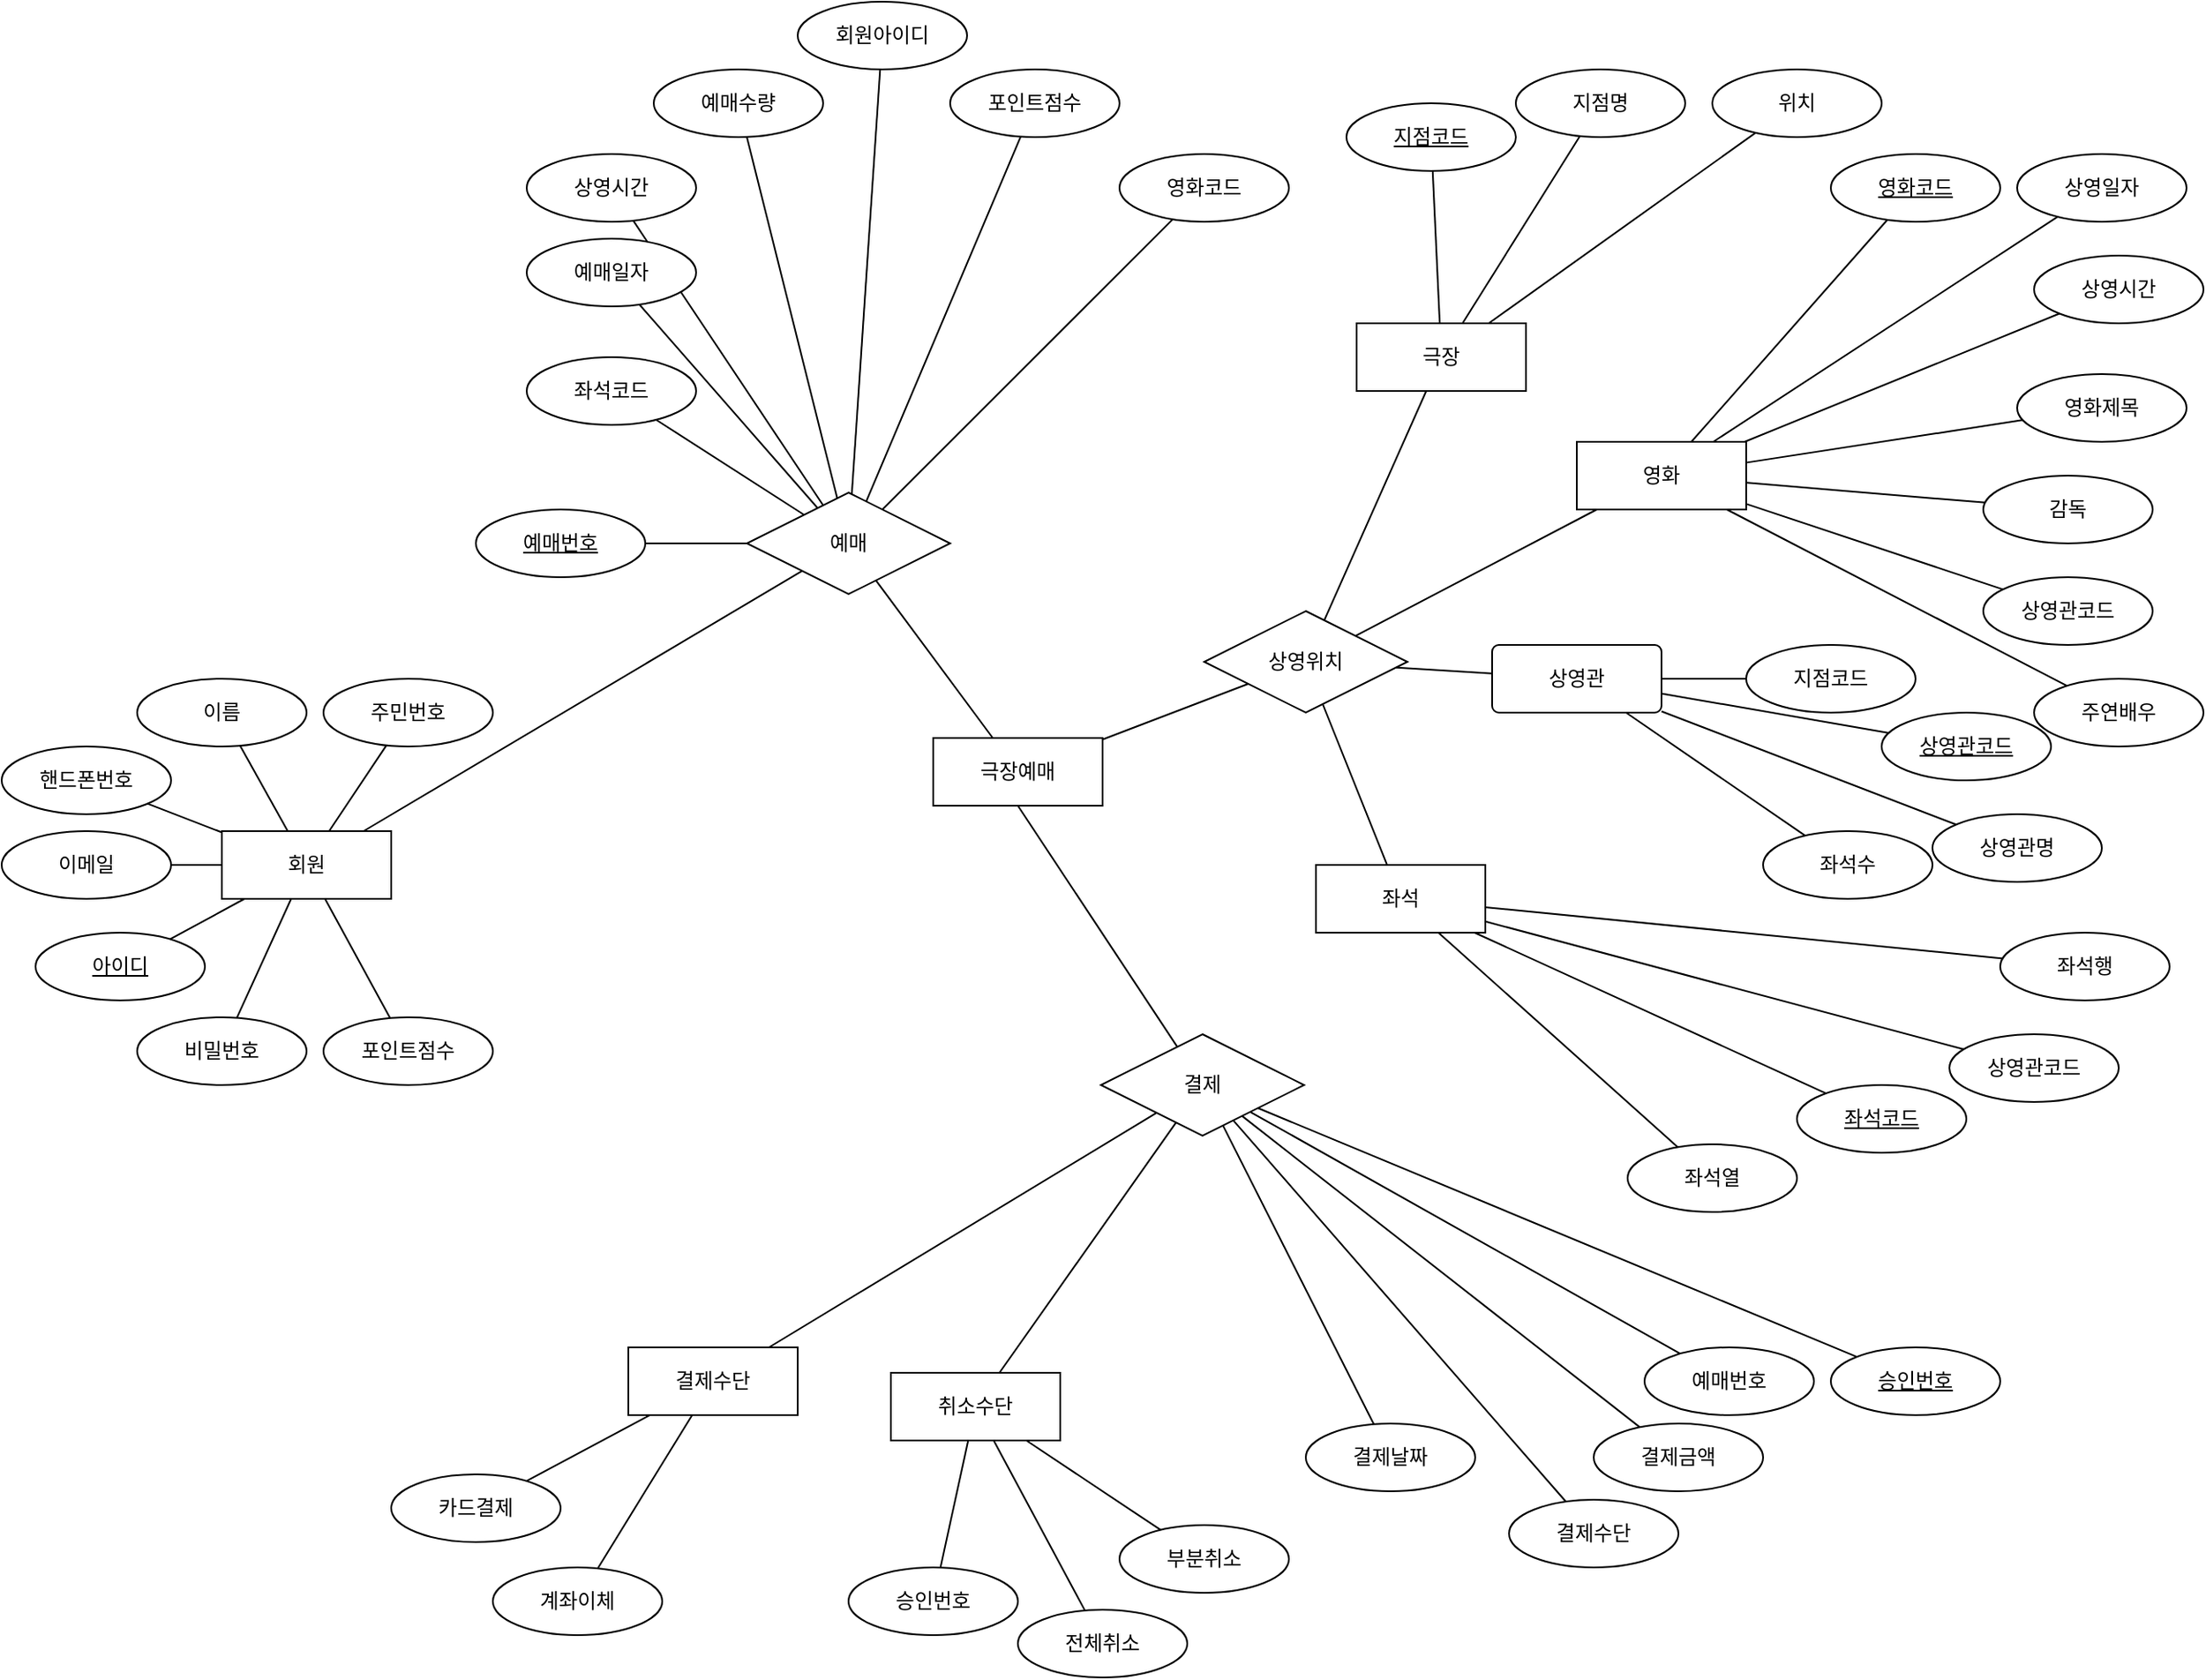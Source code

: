 <mxfile version="21.7.4" type="device">
  <diagram name="페이지-1" id="2Ih_Z7M9eUnN4BTBqBvK">
    <mxGraphModel dx="2261" dy="1927" grid="1" gridSize="10" guides="1" tooltips="1" connect="1" arrows="1" fold="1" page="1" pageScale="1" pageWidth="827" pageHeight="1169" math="0" shadow="0">
      <root>
        <mxCell id="0" />
        <mxCell id="1" parent="0" />
        <mxCell id="J7AYtszNBeOe6hh88cjz-17" value="극장" style="whiteSpace=wrap;html=1;align=center;" vertex="1" parent="1">
          <mxGeometry x="320" y="100" width="100" height="40" as="geometry" />
        </mxCell>
        <mxCell id="J7AYtszNBeOe6hh88cjz-18" value="&lt;u&gt;지점코드&lt;/u&gt;" style="ellipse;whiteSpace=wrap;html=1;align=center;" vertex="1" parent="1">
          <mxGeometry x="314" y="-30" width="100" height="40" as="geometry" />
        </mxCell>
        <mxCell id="J7AYtszNBeOe6hh88cjz-19" value="지점명" style="ellipse;whiteSpace=wrap;html=1;align=center;" vertex="1" parent="1">
          <mxGeometry x="414" y="-50" width="100" height="40" as="geometry" />
        </mxCell>
        <mxCell id="J7AYtszNBeOe6hh88cjz-20" value="위치" style="ellipse;whiteSpace=wrap;html=1;align=center;" vertex="1" parent="1">
          <mxGeometry x="530" y="-50" width="100" height="40" as="geometry" />
        </mxCell>
        <mxCell id="J7AYtszNBeOe6hh88cjz-21" value="" style="endArrow=none;html=1;rounded=0;" edge="1" parent="1" source="J7AYtszNBeOe6hh88cjz-18" target="J7AYtszNBeOe6hh88cjz-17">
          <mxGeometry relative="1" as="geometry">
            <mxPoint x="320" y="290" as="sourcePoint" />
            <mxPoint x="430" y="130" as="targetPoint" />
          </mxGeometry>
        </mxCell>
        <mxCell id="J7AYtszNBeOe6hh88cjz-22" value="" style="endArrow=none;html=1;rounded=0;" edge="1" parent="1" source="J7AYtszNBeOe6hh88cjz-17" target="J7AYtszNBeOe6hh88cjz-19">
          <mxGeometry relative="1" as="geometry">
            <mxPoint x="320" y="290" as="sourcePoint" />
            <mxPoint x="480" y="290" as="targetPoint" />
          </mxGeometry>
        </mxCell>
        <mxCell id="J7AYtszNBeOe6hh88cjz-23" value="" style="endArrow=none;html=1;rounded=0;" edge="1" parent="1" source="J7AYtszNBeOe6hh88cjz-20" target="J7AYtszNBeOe6hh88cjz-17">
          <mxGeometry relative="1" as="geometry">
            <mxPoint x="320" y="290" as="sourcePoint" />
            <mxPoint x="480" y="290" as="targetPoint" />
          </mxGeometry>
        </mxCell>
        <mxCell id="J7AYtszNBeOe6hh88cjz-25" value="&lt;u&gt;영화코드&lt;/u&gt;" style="ellipse;whiteSpace=wrap;html=1;align=center;" vertex="1" parent="1">
          <mxGeometry x="600" width="100" height="40" as="geometry" />
        </mxCell>
        <mxCell id="J7AYtszNBeOe6hh88cjz-26" value="상영일자" style="ellipse;whiteSpace=wrap;html=1;align=center;" vertex="1" parent="1">
          <mxGeometry x="710" width="100" height="40" as="geometry" />
        </mxCell>
        <mxCell id="J7AYtszNBeOe6hh88cjz-27" value="상영관코드" style="ellipse;whiteSpace=wrap;html=1;align=center;" vertex="1" parent="1">
          <mxGeometry x="690" y="250" width="100" height="40" as="geometry" />
        </mxCell>
        <mxCell id="J7AYtszNBeOe6hh88cjz-28" value="감독" style="ellipse;whiteSpace=wrap;html=1;align=center;" vertex="1" parent="1">
          <mxGeometry x="690" y="190" width="100" height="40" as="geometry" />
        </mxCell>
        <mxCell id="J7AYtszNBeOe6hh88cjz-29" value="영화제목" style="ellipse;whiteSpace=wrap;html=1;align=center;" vertex="1" parent="1">
          <mxGeometry x="710" y="130" width="100" height="40" as="geometry" />
        </mxCell>
        <mxCell id="J7AYtszNBeOe6hh88cjz-30" value="상영시간" style="ellipse;whiteSpace=wrap;html=1;align=center;" vertex="1" parent="1">
          <mxGeometry x="720" y="60" width="100" height="40" as="geometry" />
        </mxCell>
        <mxCell id="J7AYtszNBeOe6hh88cjz-31" value="주연배우" style="ellipse;whiteSpace=wrap;html=1;align=center;" vertex="1" parent="1">
          <mxGeometry x="720" y="310" width="100" height="40" as="geometry" />
        </mxCell>
        <mxCell id="J7AYtszNBeOe6hh88cjz-32" value="" style="endArrow=none;html=1;rounded=0;" edge="1" parent="1" source="J7AYtszNBeOe6hh88cjz-24" target="J7AYtszNBeOe6hh88cjz-25">
          <mxGeometry relative="1" as="geometry">
            <mxPoint x="570" y="290" as="sourcePoint" />
            <mxPoint x="730" y="290" as="targetPoint" />
          </mxGeometry>
        </mxCell>
        <mxCell id="J7AYtszNBeOe6hh88cjz-33" value="" style="endArrow=none;html=1;rounded=0;" edge="1" parent="1" source="J7AYtszNBeOe6hh88cjz-24" target="J7AYtszNBeOe6hh88cjz-26">
          <mxGeometry relative="1" as="geometry">
            <mxPoint x="580" y="300" as="sourcePoint" />
            <mxPoint x="740" y="300" as="targetPoint" />
          </mxGeometry>
        </mxCell>
        <mxCell id="J7AYtszNBeOe6hh88cjz-34" value="" style="endArrow=none;html=1;rounded=0;" edge="1" parent="1" source="J7AYtszNBeOe6hh88cjz-24" target="J7AYtszNBeOe6hh88cjz-30">
          <mxGeometry relative="1" as="geometry">
            <mxPoint x="590" y="310" as="sourcePoint" />
            <mxPoint x="750" y="310" as="targetPoint" />
          </mxGeometry>
        </mxCell>
        <mxCell id="J7AYtszNBeOe6hh88cjz-35" value="" style="endArrow=none;html=1;rounded=0;" edge="1" parent="1" source="J7AYtszNBeOe6hh88cjz-24" target="J7AYtszNBeOe6hh88cjz-29">
          <mxGeometry relative="1" as="geometry">
            <mxPoint x="600" y="320" as="sourcePoint" />
            <mxPoint x="760" y="320" as="targetPoint" />
          </mxGeometry>
        </mxCell>
        <mxCell id="J7AYtszNBeOe6hh88cjz-36" value="" style="endArrow=none;html=1;rounded=0;" edge="1" parent="1" source="J7AYtszNBeOe6hh88cjz-24" target="J7AYtszNBeOe6hh88cjz-28">
          <mxGeometry relative="1" as="geometry">
            <mxPoint x="610" y="330" as="sourcePoint" />
            <mxPoint x="770" y="330" as="targetPoint" />
          </mxGeometry>
        </mxCell>
        <mxCell id="J7AYtszNBeOe6hh88cjz-37" value="" style="endArrow=none;html=1;rounded=0;" edge="1" parent="1" source="J7AYtszNBeOe6hh88cjz-24" target="J7AYtszNBeOe6hh88cjz-31">
          <mxGeometry relative="1" as="geometry">
            <mxPoint x="620" y="340" as="sourcePoint" />
            <mxPoint x="780" y="340" as="targetPoint" />
          </mxGeometry>
        </mxCell>
        <mxCell id="J7AYtszNBeOe6hh88cjz-38" value="" style="endArrow=none;html=1;rounded=0;" edge="1" parent="1" source="J7AYtszNBeOe6hh88cjz-24" target="J7AYtszNBeOe6hh88cjz-27">
          <mxGeometry relative="1" as="geometry">
            <mxPoint x="630" y="350" as="sourcePoint" />
            <mxPoint x="790" y="350" as="targetPoint" />
          </mxGeometry>
        </mxCell>
        <mxCell id="J7AYtszNBeOe6hh88cjz-39" value="" style="group" vertex="1" connectable="0" parent="1">
          <mxGeometry x="-480" y="310" width="290" height="240" as="geometry" />
        </mxCell>
        <mxCell id="J7AYtszNBeOe6hh88cjz-1" value="회원" style="whiteSpace=wrap;html=1;align=center;" vertex="1" parent="J7AYtszNBeOe6hh88cjz-39">
          <mxGeometry x="130" y="90" width="100" height="40" as="geometry" />
        </mxCell>
        <mxCell id="J7AYtszNBeOe6hh88cjz-2" value="이름" style="ellipse;whiteSpace=wrap;html=1;align=center;" vertex="1" parent="J7AYtszNBeOe6hh88cjz-39">
          <mxGeometry x="80" width="100" height="40" as="geometry" />
        </mxCell>
        <mxCell id="J7AYtszNBeOe6hh88cjz-3" value="핸드폰번호" style="ellipse;whiteSpace=wrap;html=1;align=center;" vertex="1" parent="J7AYtszNBeOe6hh88cjz-39">
          <mxGeometry y="40" width="100" height="40" as="geometry" />
        </mxCell>
        <mxCell id="J7AYtszNBeOe6hh88cjz-4" value="주민번호" style="ellipse;whiteSpace=wrap;html=1;align=center;" vertex="1" parent="J7AYtszNBeOe6hh88cjz-39">
          <mxGeometry x="190" width="100" height="40" as="geometry" />
        </mxCell>
        <mxCell id="J7AYtszNBeOe6hh88cjz-5" value="이메일" style="ellipse;whiteSpace=wrap;html=1;align=center;" vertex="1" parent="J7AYtszNBeOe6hh88cjz-39">
          <mxGeometry y="90" width="100" height="40" as="geometry" />
        </mxCell>
        <mxCell id="J7AYtszNBeOe6hh88cjz-6" value="&lt;u&gt;아이디&lt;/u&gt;" style="ellipse;whiteSpace=wrap;html=1;align=center;" vertex="1" parent="J7AYtszNBeOe6hh88cjz-39">
          <mxGeometry x="20" y="150" width="100" height="40" as="geometry" />
        </mxCell>
        <mxCell id="J7AYtszNBeOe6hh88cjz-7" value="비밀번호" style="ellipse;whiteSpace=wrap;html=1;align=center;" vertex="1" parent="J7AYtszNBeOe6hh88cjz-39">
          <mxGeometry x="80" y="200" width="100" height="40" as="geometry" />
        </mxCell>
        <mxCell id="J7AYtszNBeOe6hh88cjz-8" value="포인트점수" style="ellipse;whiteSpace=wrap;html=1;align=center;" vertex="1" parent="J7AYtszNBeOe6hh88cjz-39">
          <mxGeometry x="190" y="200" width="100" height="40" as="geometry" />
        </mxCell>
        <mxCell id="J7AYtszNBeOe6hh88cjz-9" value="" style="endArrow=none;html=1;rounded=0;" edge="1" parent="J7AYtszNBeOe6hh88cjz-39" source="J7AYtszNBeOe6hh88cjz-4" target="J7AYtszNBeOe6hh88cjz-1">
          <mxGeometry relative="1" as="geometry">
            <mxPoint x="10" y="290" as="sourcePoint" />
            <mxPoint x="170" y="290" as="targetPoint" />
          </mxGeometry>
        </mxCell>
        <mxCell id="J7AYtszNBeOe6hh88cjz-11" value="" style="endArrow=none;html=1;rounded=0;" edge="1" parent="J7AYtszNBeOe6hh88cjz-39" source="J7AYtszNBeOe6hh88cjz-2" target="J7AYtszNBeOe6hh88cjz-1">
          <mxGeometry relative="1" as="geometry">
            <mxPoint x="10" y="290" as="sourcePoint" />
            <mxPoint x="170" y="290" as="targetPoint" />
          </mxGeometry>
        </mxCell>
        <mxCell id="J7AYtszNBeOe6hh88cjz-12" value="" style="endArrow=none;html=1;rounded=0;" edge="1" parent="J7AYtszNBeOe6hh88cjz-39" source="J7AYtszNBeOe6hh88cjz-3" target="J7AYtszNBeOe6hh88cjz-1">
          <mxGeometry relative="1" as="geometry">
            <mxPoint x="10" y="290" as="sourcePoint" />
            <mxPoint x="170" y="290" as="targetPoint" />
          </mxGeometry>
        </mxCell>
        <mxCell id="J7AYtszNBeOe6hh88cjz-13" value="" style="endArrow=none;html=1;rounded=0;" edge="1" parent="J7AYtszNBeOe6hh88cjz-39" source="J7AYtszNBeOe6hh88cjz-5" target="J7AYtszNBeOe6hh88cjz-1">
          <mxGeometry relative="1" as="geometry">
            <mxPoint x="10" y="290" as="sourcePoint" />
            <mxPoint x="170" y="290" as="targetPoint" />
          </mxGeometry>
        </mxCell>
        <mxCell id="J7AYtszNBeOe6hh88cjz-14" value="" style="endArrow=none;html=1;rounded=0;" edge="1" parent="J7AYtszNBeOe6hh88cjz-39" source="J7AYtszNBeOe6hh88cjz-6" target="J7AYtszNBeOe6hh88cjz-1">
          <mxGeometry relative="1" as="geometry">
            <mxPoint x="10" y="290" as="sourcePoint" />
            <mxPoint x="170" y="290" as="targetPoint" />
          </mxGeometry>
        </mxCell>
        <mxCell id="J7AYtszNBeOe6hh88cjz-15" value="" style="endArrow=none;html=1;rounded=0;" edge="1" parent="J7AYtszNBeOe6hh88cjz-39" source="J7AYtszNBeOe6hh88cjz-7" target="J7AYtszNBeOe6hh88cjz-1">
          <mxGeometry relative="1" as="geometry">
            <mxPoint x="10" y="290" as="sourcePoint" />
            <mxPoint x="170" y="290" as="targetPoint" />
          </mxGeometry>
        </mxCell>
        <mxCell id="J7AYtszNBeOe6hh88cjz-16" value="" style="endArrow=none;html=1;rounded=0;" edge="1" parent="J7AYtszNBeOe6hh88cjz-39" source="J7AYtszNBeOe6hh88cjz-8" target="J7AYtszNBeOe6hh88cjz-1">
          <mxGeometry relative="1" as="geometry">
            <mxPoint x="10" y="290" as="sourcePoint" />
            <mxPoint x="170" y="290" as="targetPoint" />
          </mxGeometry>
        </mxCell>
        <mxCell id="J7AYtszNBeOe6hh88cjz-58" value="" style="group" vertex="1" connectable="0" parent="1">
          <mxGeometry y="230" width="486" height="270" as="geometry" />
        </mxCell>
        <mxCell id="J7AYtszNBeOe6hh88cjz-61" value="좌석" style="whiteSpace=wrap;html=1;align=center;" vertex="1" parent="J7AYtszNBeOe6hh88cjz-58">
          <mxGeometry x="296" y="190" width="100" height="40" as="geometry" />
        </mxCell>
        <mxCell id="J7AYtszNBeOe6hh88cjz-125" value="예매" style="shape=rhombus;perimeter=rhombusPerimeter;whiteSpace=wrap;html=1;align=center;" vertex="1" parent="J7AYtszNBeOe6hh88cjz-58">
          <mxGeometry x="-40" y="-30" width="120" height="60" as="geometry" />
        </mxCell>
        <mxCell id="J7AYtszNBeOe6hh88cjz-158" value="상영위치" style="shape=rhombus;perimeter=rhombusPerimeter;whiteSpace=wrap;html=1;align=center;" vertex="1" parent="J7AYtszNBeOe6hh88cjz-58">
          <mxGeometry x="230" y="40" width="120" height="60" as="geometry" />
        </mxCell>
        <mxCell id="J7AYtszNBeOe6hh88cjz-162" value="" style="endArrow=none;html=1;rounded=0;" edge="1" parent="J7AYtszNBeOe6hh88cjz-58" source="J7AYtszNBeOe6hh88cjz-158" target="J7AYtszNBeOe6hh88cjz-61">
          <mxGeometry relative="1" as="geometry">
            <mxPoint x="216" y="10" as="sourcePoint" />
            <mxPoint x="376" y="10" as="targetPoint" />
          </mxGeometry>
        </mxCell>
        <mxCell id="J7AYtszNBeOe6hh88cjz-163" value="극장예매" style="whiteSpace=wrap;html=1;align=center;" vertex="1" parent="J7AYtszNBeOe6hh88cjz-58">
          <mxGeometry x="70" y="115" width="100" height="40" as="geometry" />
        </mxCell>
        <mxCell id="J7AYtszNBeOe6hh88cjz-164" value="" style="endArrow=none;html=1;rounded=0;" edge="1" parent="J7AYtszNBeOe6hh88cjz-58" source="J7AYtszNBeOe6hh88cjz-125" target="J7AYtszNBeOe6hh88cjz-163">
          <mxGeometry relative="1" as="geometry">
            <mxPoint x="180" y="-40" as="sourcePoint" />
            <mxPoint x="340" y="-40" as="targetPoint" />
          </mxGeometry>
        </mxCell>
        <mxCell id="J7AYtszNBeOe6hh88cjz-165" value="" style="endArrow=none;html=1;rounded=0;" edge="1" parent="J7AYtszNBeOe6hh88cjz-58" source="J7AYtszNBeOe6hh88cjz-163" target="J7AYtszNBeOe6hh88cjz-158">
          <mxGeometry relative="1" as="geometry">
            <mxPoint x="180" y="-40" as="sourcePoint" />
            <mxPoint x="340" y="-40" as="targetPoint" />
          </mxGeometry>
        </mxCell>
        <mxCell id="J7AYtszNBeOe6hh88cjz-95" value="" style="group" vertex="1" connectable="0" parent="1">
          <mxGeometry x="410" y="705" width="410" height="130" as="geometry" />
        </mxCell>
        <mxCell id="J7AYtszNBeOe6hh88cjz-98" value="예매번호" style="ellipse;whiteSpace=wrap;html=1;align=center;" vertex="1" parent="J7AYtszNBeOe6hh88cjz-95">
          <mxGeometry x="80" width="100" height="40" as="geometry" />
        </mxCell>
        <mxCell id="J7AYtszNBeOe6hh88cjz-99" value="결제금액" style="ellipse;whiteSpace=wrap;html=1;align=center;" vertex="1" parent="J7AYtszNBeOe6hh88cjz-95">
          <mxGeometry x="50" y="45" width="100" height="40" as="geometry" />
        </mxCell>
        <mxCell id="J7AYtszNBeOe6hh88cjz-100" value="&lt;u&gt;승인번호&lt;/u&gt;" style="ellipse;whiteSpace=wrap;html=1;align=center;" vertex="1" parent="J7AYtszNBeOe6hh88cjz-95">
          <mxGeometry x="190" width="100" height="40" as="geometry" />
        </mxCell>
        <mxCell id="J7AYtszNBeOe6hh88cjz-101" value="결제수단" style="ellipse;whiteSpace=wrap;html=1;align=center;" vertex="1" parent="J7AYtszNBeOe6hh88cjz-95">
          <mxGeometry y="90" width="100" height="40" as="geometry" />
        </mxCell>
        <mxCell id="J7AYtszNBeOe6hh88cjz-107" value="" style="group" vertex="1" connectable="0" parent="1">
          <mxGeometry x="-250" y="625" width="290" height="120" as="geometry" />
        </mxCell>
        <mxCell id="J7AYtszNBeOe6hh88cjz-80" value="결제수단" style="whiteSpace=wrap;html=1;align=center;" vertex="1" parent="J7AYtszNBeOe6hh88cjz-107">
          <mxGeometry x="140" y="80" width="100" height="40" as="geometry" />
        </mxCell>
        <mxCell id="J7AYtszNBeOe6hh88cjz-108" value="" style="group" vertex="1" connectable="0" parent="1">
          <mxGeometry x="-95" y="640" width="290" height="120" as="geometry" />
        </mxCell>
        <mxCell id="J7AYtszNBeOe6hh88cjz-109" value="취소수단" style="whiteSpace=wrap;html=1;align=center;" vertex="1" parent="J7AYtszNBeOe6hh88cjz-108">
          <mxGeometry x="140" y="80" width="100" height="40" as="geometry" />
        </mxCell>
        <mxCell id="J7AYtszNBeOe6hh88cjz-64" value="&lt;u&gt;좌석코드&lt;/u&gt;" style="ellipse;whiteSpace=wrap;html=1;align=center;" vertex="1" parent="1">
          <mxGeometry x="580" y="550" width="100" height="40" as="geometry" />
        </mxCell>
        <mxCell id="J7AYtszNBeOe6hh88cjz-69" value="" style="endArrow=none;html=1;rounded=0;" edge="1" parent="1" source="J7AYtszNBeOe6hh88cjz-64" target="J7AYtszNBeOe6hh88cjz-61">
          <mxGeometry relative="1" as="geometry">
            <mxPoint x="450" y="630" as="sourcePoint" />
            <mxPoint x="610" y="630" as="targetPoint" />
          </mxGeometry>
        </mxCell>
        <mxCell id="J7AYtszNBeOe6hh88cjz-62" value="상영관코드" style="ellipse;whiteSpace=wrap;html=1;align=center;" vertex="1" parent="1">
          <mxGeometry x="670" y="520" width="100" height="40" as="geometry" />
        </mxCell>
        <mxCell id="J7AYtszNBeOe6hh88cjz-70" value="" style="endArrow=none;html=1;rounded=0;" edge="1" parent="1" source="J7AYtszNBeOe6hh88cjz-62" target="J7AYtszNBeOe6hh88cjz-61">
          <mxGeometry relative="1" as="geometry">
            <mxPoint x="480" y="600" as="sourcePoint" />
            <mxPoint x="640" y="600" as="targetPoint" />
          </mxGeometry>
        </mxCell>
        <mxCell id="J7AYtszNBeOe6hh88cjz-63" value="좌석행" style="ellipse;whiteSpace=wrap;html=1;align=center;" vertex="1" parent="1">
          <mxGeometry x="700" y="460" width="100" height="40" as="geometry" />
        </mxCell>
        <mxCell id="J7AYtszNBeOe6hh88cjz-71" value="" style="endArrow=none;html=1;rounded=0;" edge="1" parent="1" source="J7AYtszNBeOe6hh88cjz-63" target="J7AYtszNBeOe6hh88cjz-61">
          <mxGeometry relative="1" as="geometry">
            <mxPoint x="470" y="600" as="sourcePoint" />
            <mxPoint x="630" y="600" as="targetPoint" />
          </mxGeometry>
        </mxCell>
        <mxCell id="J7AYtszNBeOe6hh88cjz-65" value="좌석열" style="ellipse;whiteSpace=wrap;html=1;align=center;" vertex="1" parent="1">
          <mxGeometry x="480" y="585" width="100" height="40" as="geometry" />
        </mxCell>
        <mxCell id="J7AYtszNBeOe6hh88cjz-72" value="" style="endArrow=none;html=1;rounded=0;" edge="1" parent="1" source="J7AYtszNBeOe6hh88cjz-65" target="J7AYtszNBeOe6hh88cjz-61">
          <mxGeometry relative="1" as="geometry">
            <mxPoint x="470" y="600" as="sourcePoint" />
            <mxPoint x="630" y="600" as="targetPoint" />
          </mxGeometry>
        </mxCell>
        <mxCell id="J7AYtszNBeOe6hh88cjz-96" value="결제날짜" style="ellipse;whiteSpace=wrap;html=1;align=center;" vertex="1" parent="1">
          <mxGeometry x="290" y="750" width="100" height="40" as="geometry" />
        </mxCell>
        <mxCell id="J7AYtszNBeOe6hh88cjz-106" value="" style="endArrow=none;html=1;rounded=0;" edge="1" parent="1" source="J7AYtszNBeOe6hh88cjz-96" target="J7AYtszNBeOe6hh88cjz-118">
          <mxGeometry relative="1" as="geometry">
            <mxPoint x="18" y="689" as="sourcePoint" />
            <mxPoint x="-45.556" y="760" as="targetPoint" />
          </mxGeometry>
        </mxCell>
        <mxCell id="J7AYtszNBeOe6hh88cjz-81" value="카드결제" style="ellipse;whiteSpace=wrap;html=1;align=center;" vertex="1" parent="1">
          <mxGeometry x="-250" y="780" width="100" height="40" as="geometry" />
        </mxCell>
        <mxCell id="J7AYtszNBeOe6hh88cjz-86" value="" style="endArrow=none;html=1;rounded=0;" edge="1" parent="1" source="J7AYtszNBeOe6hh88cjz-81" target="J7AYtszNBeOe6hh88cjz-80">
          <mxGeometry relative="1" as="geometry">
            <mxPoint x="-60" y="1080" as="sourcePoint" />
            <mxPoint x="100" y="1080" as="targetPoint" />
          </mxGeometry>
        </mxCell>
        <mxCell id="J7AYtszNBeOe6hh88cjz-83" value="계좌이체" style="ellipse;whiteSpace=wrap;html=1;align=center;" vertex="1" parent="1">
          <mxGeometry x="-190" y="835" width="100" height="40" as="geometry" />
        </mxCell>
        <mxCell id="J7AYtszNBeOe6hh88cjz-85" value="" style="endArrow=none;html=1;rounded=0;" edge="1" parent="1" source="J7AYtszNBeOe6hh88cjz-83" target="J7AYtszNBeOe6hh88cjz-80">
          <mxGeometry relative="1" as="geometry">
            <mxPoint x="-100" y="1040" as="sourcePoint" />
            <mxPoint x="60" y="1040" as="targetPoint" />
          </mxGeometry>
        </mxCell>
        <mxCell id="J7AYtszNBeOe6hh88cjz-111" value="&lt;span style=&quot;border-color: var(--border-color);&quot;&gt;승인번호&lt;/span&gt;" style="ellipse;whiteSpace=wrap;html=1;align=center;" vertex="1" parent="1">
          <mxGeometry x="20" y="835" width="100" height="40" as="geometry" />
        </mxCell>
        <mxCell id="J7AYtszNBeOe6hh88cjz-115" value="" style="endArrow=none;html=1;rounded=0;" edge="1" parent="1" source="J7AYtszNBeOe6hh88cjz-111" target="J7AYtszNBeOe6hh88cjz-109">
          <mxGeometry relative="1" as="geometry">
            <mxPoint x="200" y="1040" as="sourcePoint" />
            <mxPoint x="360" y="1040" as="targetPoint" />
          </mxGeometry>
        </mxCell>
        <mxCell id="J7AYtszNBeOe6hh88cjz-110" value="전체취소" style="ellipse;whiteSpace=wrap;html=1;align=center;" vertex="1" parent="1">
          <mxGeometry x="120" y="860" width="100" height="40" as="geometry" />
        </mxCell>
        <mxCell id="J7AYtszNBeOe6hh88cjz-114" value="" style="endArrow=none;html=1;rounded=0;" edge="1" parent="1" source="J7AYtszNBeOe6hh88cjz-110" target="J7AYtszNBeOe6hh88cjz-109">
          <mxGeometry relative="1" as="geometry">
            <mxPoint x="220" y="1060" as="sourcePoint" />
            <mxPoint x="380" y="1060" as="targetPoint" />
          </mxGeometry>
        </mxCell>
        <mxCell id="J7AYtszNBeOe6hh88cjz-112" value="부분취소" style="ellipse;whiteSpace=wrap;html=1;align=center;" vertex="1" parent="1">
          <mxGeometry x="180" y="810" width="100" height="40" as="geometry" />
        </mxCell>
        <mxCell id="J7AYtszNBeOe6hh88cjz-113" value="" style="endArrow=none;html=1;rounded=0;" edge="1" parent="1" source="J7AYtszNBeOe6hh88cjz-112" target="J7AYtszNBeOe6hh88cjz-109">
          <mxGeometry relative="1" as="geometry">
            <mxPoint x="220" y="1060" as="sourcePoint" />
            <mxPoint x="380" y="1060" as="targetPoint" />
          </mxGeometry>
        </mxCell>
        <mxCell id="J7AYtszNBeOe6hh88cjz-123" value="" style="endArrow=none;html=1;rounded=0;" edge="1" parent="1" source="J7AYtszNBeOe6hh88cjz-118" target="J7AYtszNBeOe6hh88cjz-80">
          <mxGeometry relative="1" as="geometry">
            <mxPoint x="490" y="690" as="sourcePoint" />
            <mxPoint x="650" y="690" as="targetPoint" />
          </mxGeometry>
        </mxCell>
        <mxCell id="J7AYtszNBeOe6hh88cjz-124" value="" style="endArrow=none;html=1;rounded=0;" edge="1" parent="1" source="J7AYtszNBeOe6hh88cjz-118" target="J7AYtszNBeOe6hh88cjz-109">
          <mxGeometry relative="1" as="geometry">
            <mxPoint x="490" y="690" as="sourcePoint" />
            <mxPoint x="650" y="690" as="targetPoint" />
          </mxGeometry>
        </mxCell>
        <mxCell id="J7AYtszNBeOe6hh88cjz-56" value="포인트점수" style="ellipse;whiteSpace=wrap;html=1;align=center;container=0;" vertex="1" parent="1">
          <mxGeometry x="80" y="-50" width="100" height="40" as="geometry" />
        </mxCell>
        <mxCell id="J7AYtszNBeOe6hh88cjz-129" value="" style="endArrow=none;html=1;rounded=0;" edge="1" parent="1" source="J7AYtszNBeOe6hh88cjz-125" target="J7AYtszNBeOe6hh88cjz-56">
          <mxGeometry relative="1" as="geometry">
            <mxPoint x="180" y="390" as="sourcePoint" />
            <mxPoint x="340" y="390" as="targetPoint" />
          </mxGeometry>
        </mxCell>
        <mxCell id="J7AYtszNBeOe6hh88cjz-42" value="회원아이디" style="ellipse;whiteSpace=wrap;html=1;align=center;" vertex="1" parent="1">
          <mxGeometry x="-10" y="-90" width="100" height="40" as="geometry" />
        </mxCell>
        <mxCell id="J7AYtszNBeOe6hh88cjz-50" value="" style="endArrow=none;html=1;rounded=0;" edge="1" parent="1" source="J7AYtszNBeOe6hh88cjz-42" target="J7AYtszNBeOe6hh88cjz-125">
          <mxGeometry relative="1" as="geometry">
            <mxPoint x="54" y="440" as="sourcePoint" />
            <mxPoint x="219" y="230" as="targetPoint" />
          </mxGeometry>
        </mxCell>
        <mxCell id="J7AYtszNBeOe6hh88cjz-44" value="영화코드" style="ellipse;whiteSpace=wrap;html=1;align=center;" vertex="1" parent="1">
          <mxGeometry x="180" width="100" height="40" as="geometry" />
        </mxCell>
        <mxCell id="J7AYtszNBeOe6hh88cjz-49" value="" style="endArrow=none;html=1;rounded=0;" edge="1" parent="1" source="J7AYtszNBeOe6hh88cjz-44" target="J7AYtszNBeOe6hh88cjz-125">
          <mxGeometry relative="1" as="geometry">
            <mxPoint x="60" y="410" as="sourcePoint" />
            <mxPoint x="252.5" y="200" as="targetPoint" />
          </mxGeometry>
        </mxCell>
        <mxCell id="J7AYtszNBeOe6hh88cjz-43" value="예매수량" style="ellipse;whiteSpace=wrap;html=1;align=center;" vertex="1" parent="1">
          <mxGeometry x="-95" y="-50" width="100" height="40" as="geometry" />
        </mxCell>
        <mxCell id="J7AYtszNBeOe6hh88cjz-51" value="" style="endArrow=none;html=1;rounded=0;" edge="1" parent="1" source="J7AYtszNBeOe6hh88cjz-43" target="J7AYtszNBeOe6hh88cjz-125">
          <mxGeometry relative="1" as="geometry">
            <mxPoint x="70" y="480" as="sourcePoint" />
            <mxPoint x="200" y="275.714" as="targetPoint" />
          </mxGeometry>
        </mxCell>
        <mxCell id="J7AYtszNBeOe6hh88cjz-45" value="상영시간" style="ellipse;whiteSpace=wrap;html=1;align=center;" vertex="1" parent="1">
          <mxGeometry x="-170" width="100" height="40" as="geometry" />
        </mxCell>
        <mxCell id="J7AYtszNBeOe6hh88cjz-52" value="" style="endArrow=none;html=1;rounded=0;" edge="1" parent="1" source="J7AYtszNBeOe6hh88cjz-45" target="J7AYtszNBeOe6hh88cjz-125">
          <mxGeometry relative="1" as="geometry">
            <mxPoint x="60" y="450" as="sourcePoint" />
            <mxPoint x="190" y="263.571" as="targetPoint" />
          </mxGeometry>
        </mxCell>
        <mxCell id="J7AYtszNBeOe6hh88cjz-118" value="결제" style="shape=rhombus;perimeter=rhombusPerimeter;whiteSpace=wrap;html=1;align=center;" vertex="1" parent="1">
          <mxGeometry x="169" y="520" width="120" height="60" as="geometry" />
        </mxCell>
        <mxCell id="J7AYtszNBeOe6hh88cjz-105" value="" style="endArrow=none;html=1;rounded=0;" edge="1" parent="1" source="J7AYtszNBeOe6hh88cjz-101" target="J7AYtszNBeOe6hh88cjz-118">
          <mxGeometry relative="1" as="geometry">
            <mxPoint x="-210" y="930" as="sourcePoint" />
            <mxPoint x="-80" y="743.571" as="targetPoint" />
          </mxGeometry>
        </mxCell>
        <mxCell id="J7AYtszNBeOe6hh88cjz-104" value="" style="endArrow=none;html=1;rounded=0;" edge="1" parent="1" source="J7AYtszNBeOe6hh88cjz-99" target="J7AYtszNBeOe6hh88cjz-118">
          <mxGeometry relative="1" as="geometry">
            <mxPoint x="-210" y="930" as="sourcePoint" />
            <mxPoint x="-80" y="725.714" as="targetPoint" />
          </mxGeometry>
        </mxCell>
        <mxCell id="J7AYtszNBeOe6hh88cjz-103" value="" style="endArrow=none;html=1;rounded=0;" edge="1" parent="1" source="J7AYtszNBeOe6hh88cjz-98" target="J7AYtszNBeOe6hh88cjz-118">
          <mxGeometry relative="1" as="geometry">
            <mxPoint x="-210" y="930" as="sourcePoint" />
            <mxPoint x="-45" y="720" as="targetPoint" />
          </mxGeometry>
        </mxCell>
        <mxCell id="J7AYtszNBeOe6hh88cjz-102" value="" style="endArrow=none;html=1;rounded=0;" edge="1" parent="1" source="J7AYtszNBeOe6hh88cjz-100" target="J7AYtszNBeOe6hh88cjz-118">
          <mxGeometry relative="1" as="geometry">
            <mxPoint x="-180" y="860" as="sourcePoint" />
            <mxPoint x="12.5" y="650" as="targetPoint" />
          </mxGeometry>
        </mxCell>
        <mxCell id="J7AYtszNBeOe6hh88cjz-46" value="예매일자" style="ellipse;whiteSpace=wrap;html=1;align=center;" vertex="1" parent="1">
          <mxGeometry x="-170" y="50" width="100" height="40" as="geometry" />
        </mxCell>
        <mxCell id="J7AYtszNBeOe6hh88cjz-53" value="" style="endArrow=none;html=1;rounded=0;" edge="1" parent="1" source="J7AYtszNBeOe6hh88cjz-46" target="J7AYtszNBeOe6hh88cjz-125">
          <mxGeometry relative="1" as="geometry">
            <mxPoint x="80" y="480" as="sourcePoint" />
            <mxPoint x="225.714" y="310" as="targetPoint" />
          </mxGeometry>
        </mxCell>
        <mxCell id="J7AYtszNBeOe6hh88cjz-47" value="좌석코드" style="ellipse;whiteSpace=wrap;html=1;align=center;" vertex="1" parent="1">
          <mxGeometry x="-170" y="120" width="100" height="40" as="geometry" />
        </mxCell>
        <mxCell id="J7AYtszNBeOe6hh88cjz-54" value="" style="endArrow=none;html=1;rounded=0;" edge="1" parent="1" source="J7AYtszNBeOe6hh88cjz-47" target="J7AYtszNBeOe6hh88cjz-125">
          <mxGeometry relative="1" as="geometry">
            <mxPoint x="80" y="470" as="sourcePoint" />
            <mxPoint x="250" y="300" as="targetPoint" />
          </mxGeometry>
        </mxCell>
        <mxCell id="J7AYtszNBeOe6hh88cjz-48" value="&lt;u&gt;예매번호&lt;/u&gt;" style="ellipse;whiteSpace=wrap;html=1;align=center;" vertex="1" parent="1">
          <mxGeometry x="-200" y="210" width="100" height="40" as="geometry" />
        </mxCell>
        <mxCell id="J7AYtszNBeOe6hh88cjz-55" value="" style="endArrow=none;html=1;rounded=0;" edge="1" parent="1" source="J7AYtszNBeOe6hh88cjz-48" target="J7AYtszNBeOe6hh88cjz-125">
          <mxGeometry relative="1" as="geometry">
            <mxPoint x="60" y="440" as="sourcePoint" />
            <mxPoint x="248.333" y="270" as="targetPoint" />
          </mxGeometry>
        </mxCell>
        <mxCell id="J7AYtszNBeOe6hh88cjz-138" value="" style="endArrow=none;html=1;rounded=0;" edge="1" parent="1" source="J7AYtszNBeOe6hh88cjz-1" target="J7AYtszNBeOe6hh88cjz-125">
          <mxGeometry relative="1" as="geometry">
            <mxPoint x="180" y="390" as="sourcePoint" />
            <mxPoint x="340" y="390" as="targetPoint" />
          </mxGeometry>
        </mxCell>
        <mxCell id="J7AYtszNBeOe6hh88cjz-143" value="&lt;u&gt;상영관코드&lt;/u&gt;" style="ellipse;whiteSpace=wrap;html=1;align=center;" vertex="1" parent="1">
          <mxGeometry x="630" y="330" width="100" height="40" as="geometry" />
        </mxCell>
        <mxCell id="J7AYtszNBeOe6hh88cjz-144" value="지점코드" style="ellipse;whiteSpace=wrap;html=1;align=center;" vertex="1" parent="1">
          <mxGeometry x="550" y="290" width="100" height="40" as="geometry" />
        </mxCell>
        <mxCell id="J7AYtszNBeOe6hh88cjz-145" value="상영관명" style="ellipse;whiteSpace=wrap;html=1;align=center;" vertex="1" parent="1">
          <mxGeometry x="660" y="390" width="100" height="40" as="geometry" />
        </mxCell>
        <mxCell id="J7AYtszNBeOe6hh88cjz-146" value="좌석수" style="ellipse;whiteSpace=wrap;html=1;align=center;" vertex="1" parent="1">
          <mxGeometry x="560" y="400" width="100" height="40" as="geometry" />
        </mxCell>
        <mxCell id="J7AYtszNBeOe6hh88cjz-147" value="" style="endArrow=none;html=1;rounded=0;" edge="1" parent="1" source="J7AYtszNBeOe6hh88cjz-142" target="J7AYtszNBeOe6hh88cjz-143">
          <mxGeometry relative="1" as="geometry">
            <mxPoint x="180" y="390" as="sourcePoint" />
            <mxPoint x="340" y="390" as="targetPoint" />
          </mxGeometry>
        </mxCell>
        <mxCell id="J7AYtszNBeOe6hh88cjz-148" value="" style="endArrow=none;html=1;rounded=0;" edge="1" parent="1" source="J7AYtszNBeOe6hh88cjz-142" target="J7AYtszNBeOe6hh88cjz-144">
          <mxGeometry relative="1" as="geometry">
            <mxPoint x="450" y="423" as="sourcePoint" />
            <mxPoint x="512" y="403" as="targetPoint" />
          </mxGeometry>
        </mxCell>
        <mxCell id="J7AYtszNBeOe6hh88cjz-149" value="" style="endArrow=none;html=1;rounded=0;" edge="1" parent="1" source="J7AYtszNBeOe6hh88cjz-142" target="J7AYtszNBeOe6hh88cjz-145">
          <mxGeometry relative="1" as="geometry">
            <mxPoint x="460" y="433" as="sourcePoint" />
            <mxPoint x="522" y="413" as="targetPoint" />
          </mxGeometry>
        </mxCell>
        <mxCell id="J7AYtszNBeOe6hh88cjz-150" value="" style="endArrow=none;html=1;rounded=0;" edge="1" parent="1" source="J7AYtszNBeOe6hh88cjz-142" target="J7AYtszNBeOe6hh88cjz-146">
          <mxGeometry relative="1" as="geometry">
            <mxPoint x="415" y="450" as="sourcePoint" />
            <mxPoint x="532" y="423" as="targetPoint" />
          </mxGeometry>
        </mxCell>
        <mxCell id="J7AYtszNBeOe6hh88cjz-24" value="영화" style="whiteSpace=wrap;html=1;align=center;" vertex="1" parent="1">
          <mxGeometry x="450" y="170" width="100" height="40" as="geometry" />
        </mxCell>
        <mxCell id="J7AYtszNBeOe6hh88cjz-142" value="상영관" style="rounded=1;arcSize=10;whiteSpace=wrap;html=1;align=center;" vertex="1" parent="1">
          <mxGeometry x="400" y="290" width="100" height="40" as="geometry" />
        </mxCell>
        <mxCell id="J7AYtszNBeOe6hh88cjz-159" value="" style="endArrow=none;html=1;rounded=0;" edge="1" parent="1" source="J7AYtszNBeOe6hh88cjz-158" target="J7AYtszNBeOe6hh88cjz-17">
          <mxGeometry relative="1" as="geometry">
            <mxPoint x="180" y="190" as="sourcePoint" />
            <mxPoint x="340" y="190" as="targetPoint" />
          </mxGeometry>
        </mxCell>
        <mxCell id="J7AYtszNBeOe6hh88cjz-160" value="" style="endArrow=none;html=1;rounded=0;" edge="1" parent="1" source="J7AYtszNBeOe6hh88cjz-158" target="J7AYtszNBeOe6hh88cjz-24">
          <mxGeometry relative="1" as="geometry">
            <mxPoint x="180" y="190" as="sourcePoint" />
            <mxPoint x="340" y="190" as="targetPoint" />
          </mxGeometry>
        </mxCell>
        <mxCell id="J7AYtszNBeOe6hh88cjz-161" value="" style="endArrow=none;html=1;rounded=0;" edge="1" parent="1" source="J7AYtszNBeOe6hh88cjz-158" target="J7AYtszNBeOe6hh88cjz-142">
          <mxGeometry relative="1" as="geometry">
            <mxPoint x="180" y="190" as="sourcePoint" />
            <mxPoint x="340" y="190" as="targetPoint" />
          </mxGeometry>
        </mxCell>
        <mxCell id="J7AYtszNBeOe6hh88cjz-166" value="" style="endArrow=none;html=1;rounded=0;exitX=0.5;exitY=1;exitDx=0;exitDy=0;" edge="1" parent="1" source="J7AYtszNBeOe6hh88cjz-163" target="J7AYtszNBeOe6hh88cjz-118">
          <mxGeometry relative="1" as="geometry">
            <mxPoint x="180" y="190" as="sourcePoint" />
            <mxPoint x="340" y="190" as="targetPoint" />
          </mxGeometry>
        </mxCell>
      </root>
    </mxGraphModel>
  </diagram>
</mxfile>
